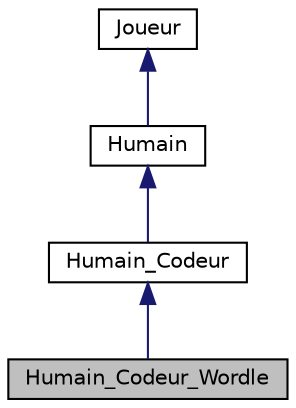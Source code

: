 digraph "Humain_Codeur_Wordle"
{
 // LATEX_PDF_SIZE
  edge [fontname="Helvetica",fontsize="10",labelfontname="Helvetica",labelfontsize="10"];
  node [fontname="Helvetica",fontsize="10",shape=record];
  Node1 [label="Humain_Codeur_Wordle",height=0.2,width=0.4,color="black", fillcolor="grey75", style="filled", fontcolor="black",tooltip="Cette classe est utilisée pour représenter un joueur humain en mode codeur dans le mode de jeu Wordle..."];
  Node2 -> Node1 [dir="back",color="midnightblue",fontsize="10",style="solid",fontname="Helvetica"];
  Node2 [label="Humain_Codeur",height=0.2,width=0.4,color="black", fillcolor="white", style="filled",URL="$classHumain__Codeur.html",tooltip="Cette classe abstraite permet de décrire les joueurs humains en mode codeur peu importe le mode de je..."];
  Node3 -> Node2 [dir="back",color="midnightblue",fontsize="10",style="solid",fontname="Helvetica"];
  Node3 [label="Humain",height=0.2,width=0.4,color="black", fillcolor="white", style="filled",URL="$classHumain.html",tooltip="Si le joueur est un humain."];
  Node4 -> Node3 [dir="back",color="midnightblue",fontsize="10",style="solid",fontname="Helvetica"];
  Node4 [label="Joueur",height=0.2,width=0.4,color="black", fillcolor="white", style="filled",URL="$classJoueur.html",tooltip="classe abstraite regroupant tout joueur"];
}
